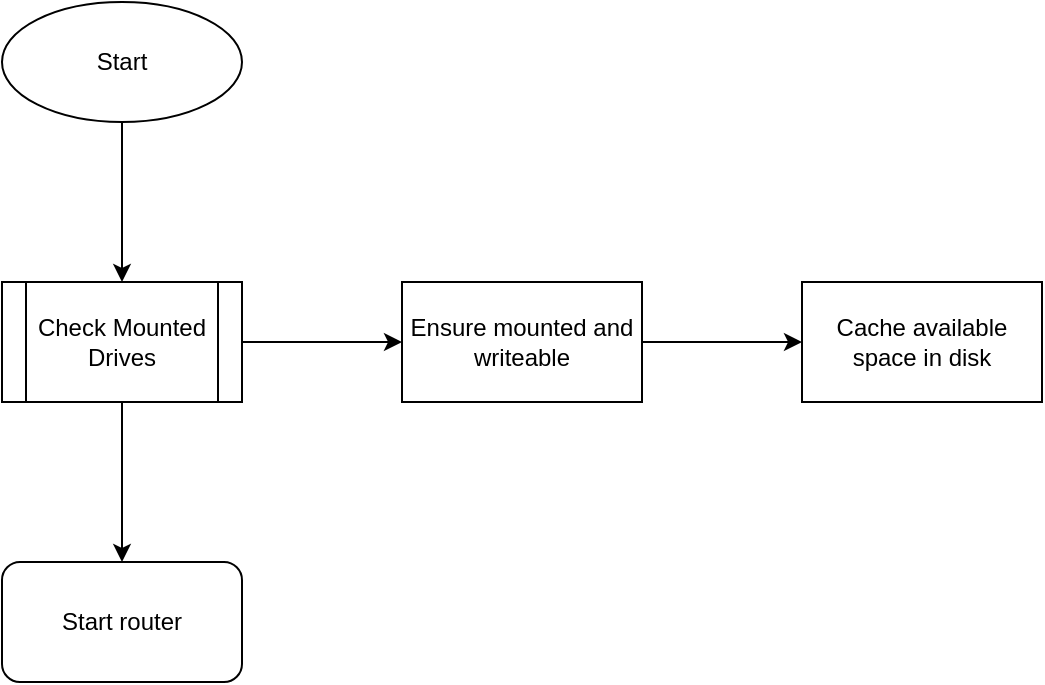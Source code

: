 <mxfile version="16.0.3" type="github"><diagram id="u54jt8A4x9VfmCIvE1uK" name="Page-1"><mxGraphModel dx="997" dy="619" grid="1" gridSize="10" guides="1" tooltips="1" connect="1" arrows="1" fold="1" page="1" pageScale="1" pageWidth="850" pageHeight="1100" math="0" shadow="0"><root><mxCell id="0"/><mxCell id="1" parent="0"/><mxCell id="y07CH_U8Tvcknd4jOxaF-3" value="" style="edgeStyle=orthogonalEdgeStyle;rounded=0;orthogonalLoop=1;jettySize=auto;html=1;" parent="1" source="y07CH_U8Tvcknd4jOxaF-1" target="y07CH_U8Tvcknd4jOxaF-2" edge="1"><mxGeometry relative="1" as="geometry"/></mxCell><mxCell id="y07CH_U8Tvcknd4jOxaF-1" value="Start" style="ellipse;whiteSpace=wrap;html=1;fontFamily=Helvetica;fontSize=12;fontColor=rgb(0, 0, 0);align=center;strokeColor=rgb(0, 0, 0);fillColor=rgb(255, 255, 255);" parent="1" vertex="1"><mxGeometry x="120" y="70" width="120" height="60" as="geometry"/></mxCell><mxCell id="qPy8fNer_osijf-z2KKE-2" value="" style="edgeStyle=orthogonalEdgeStyle;rounded=0;orthogonalLoop=1;jettySize=auto;html=1;" edge="1" parent="1" source="y07CH_U8Tvcknd4jOxaF-2" target="qPy8fNer_osijf-z2KKE-1"><mxGeometry relative="1" as="geometry"/></mxCell><mxCell id="qPy8fNer_osijf-z2KKE-4" value="" style="edgeStyle=orthogonalEdgeStyle;rounded=0;orthogonalLoop=1;jettySize=auto;html=1;" edge="1" parent="1" source="y07CH_U8Tvcknd4jOxaF-2" target="qPy8fNer_osijf-z2KKE-3"><mxGeometry relative="1" as="geometry"/></mxCell><mxCell id="y07CH_U8Tvcknd4jOxaF-2" value="Check Mounted Drives" style="shape=process;whiteSpace=wrap;html=1;backgroundOutline=1;fontFamily=Helvetica;fontSize=12;fontColor=rgb(0, 0, 0);align=center;strokeColor=rgb(0, 0, 0);fillColor=rgb(255, 255, 255);" parent="1" vertex="1"><mxGeometry x="120" y="210" width="120" height="60" as="geometry"/></mxCell><mxCell id="qPy8fNer_osijf-z2KKE-6" value="" style="edgeStyle=orthogonalEdgeStyle;rounded=0;orthogonalLoop=1;jettySize=auto;html=1;" edge="1" parent="1" source="qPy8fNer_osijf-z2KKE-1" target="qPy8fNer_osijf-z2KKE-5"><mxGeometry relative="1" as="geometry"/></mxCell><mxCell id="qPy8fNer_osijf-z2KKE-1" value="Ensure mounted and writeable" style="rounded=0;whiteSpace=wrap;html=1;fontFamily=Helvetica;fontSize=12;fontColor=rgb(0, 0, 0);align=center;strokeColor=rgb(0, 0, 0);fillColor=rgb(255, 255, 255);" vertex="1" parent="1"><mxGeometry x="320" y="210" width="120" height="60" as="geometry"/></mxCell><mxCell id="qPy8fNer_osijf-z2KKE-3" value="Start router" style="rounded=1;whiteSpace=wrap;html=1;fontFamily=Helvetica;fontSize=12;fontColor=rgb(0, 0, 0);align=center;strokeColor=rgb(0, 0, 0);fillColor=rgb(255, 255, 255);" vertex="1" parent="1"><mxGeometry x="120" y="350" width="120" height="60" as="geometry"/></mxCell><mxCell id="qPy8fNer_osijf-z2KKE-5" value="Cache available space in disk" style="whiteSpace=wrap;html=1;fillColor=rgb(255, 255, 255);strokeColor=rgb(0, 0, 0);fontColor=rgb(0, 0, 0);" vertex="1" parent="1"><mxGeometry x="520" y="210" width="120" height="60" as="geometry"/></mxCell></root></mxGraphModel></diagram></mxfile>